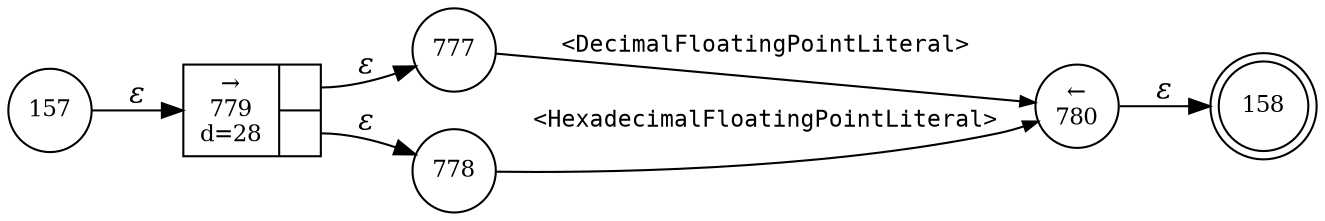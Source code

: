 digraph ATN {
rankdir=LR;
s158[fontsize=11, label="158", shape=doublecircle, fixedsize=true, width=.6];
s777[fontsize=11,label="777", shape=circle, fixedsize=true, width=.55, peripheries=1];
s778[fontsize=11,label="778", shape=circle, fixedsize=true, width=.55, peripheries=1];
s779[fontsize=11,label="{&rarr;\n779\nd=28|{<p0>|<p1>}}", shape=record, fixedsize=false, peripheries=1];
s780[fontsize=11,label="&larr;\n780", shape=circle, fixedsize=true, width=.55, peripheries=1];
s157[fontsize=11,label="157", shape=circle, fixedsize=true, width=.55, peripheries=1];
s157 -> s779 [fontname="Times-Italic", label="&epsilon;"];
s779:p0 -> s777 [fontname="Times-Italic", label="&epsilon;"];
s779:p1 -> s778 [fontname="Times-Italic", label="&epsilon;"];
s777 -> s780 [fontsize=11, fontname="Courier", arrowsize=.7, label = "<DecimalFloatingPointLiteral>", arrowhead = normal];
s778 -> s780 [fontsize=11, fontname="Courier", arrowsize=.7, label = "<HexadecimalFloatingPointLiteral>", arrowhead = normal];
s780 -> s158 [fontname="Times-Italic", label="&epsilon;"];
}